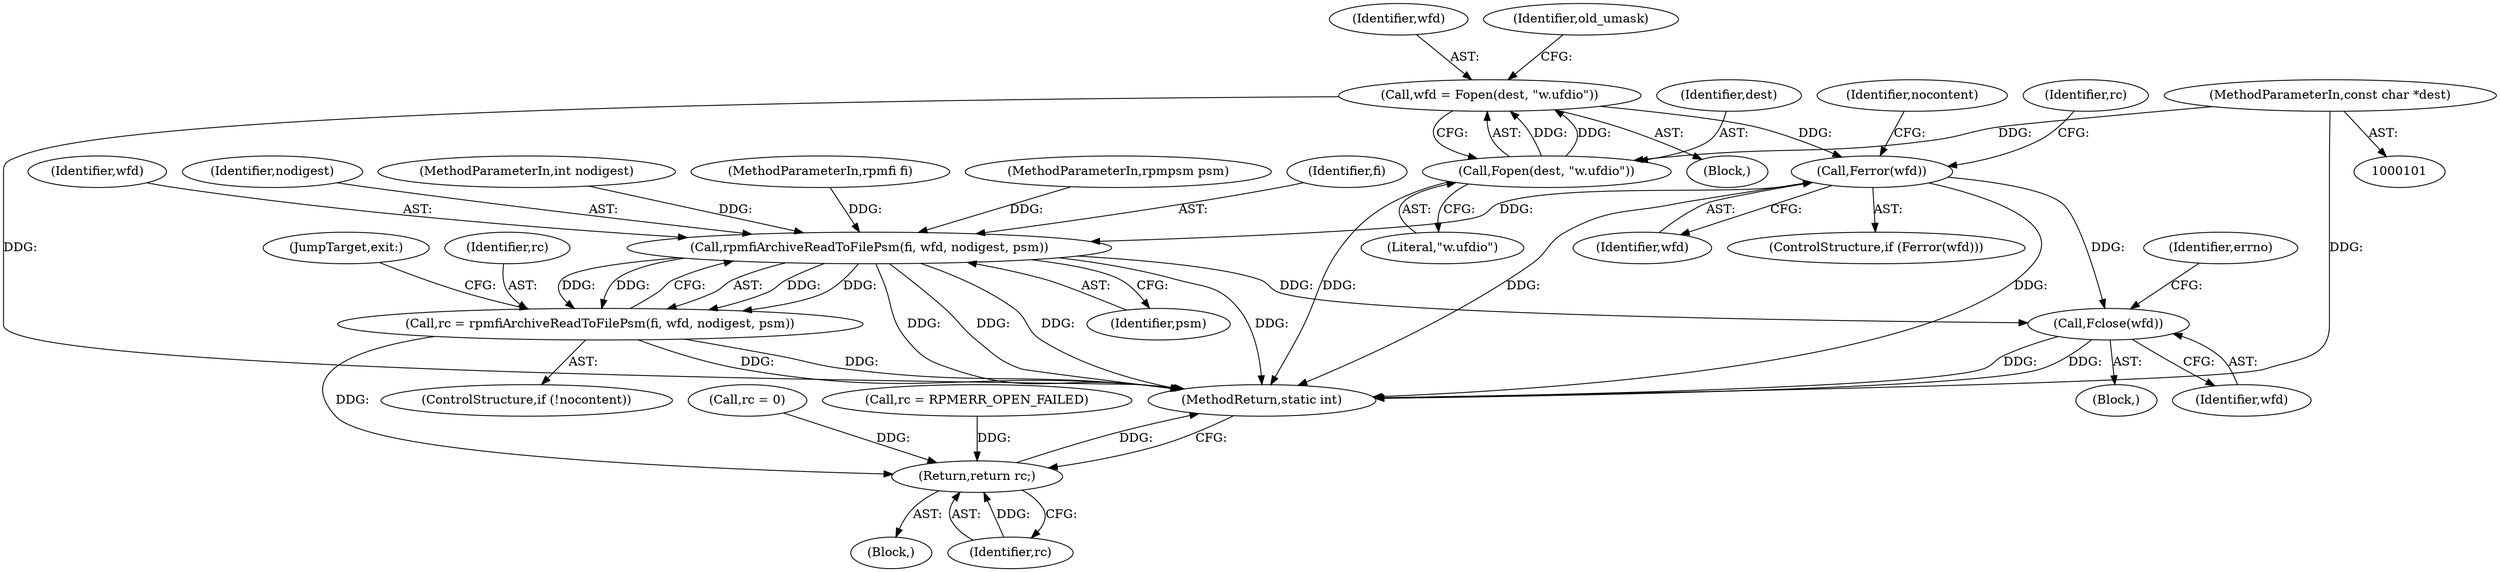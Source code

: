 digraph "1_rpm_404ef011c300207cdb1e531670384564aae04bdc@API" {
"1000122" [label="(Call,wfd = Fopen(dest, \"w.ufdio\"))"];
"1000124" [label="(Call,Fopen(dest, \"w.ufdio\"))"];
"1000103" [label="(MethodParameterIn,const char *dest)"];
"1000130" [label="(Call,Ferror(wfd))"];
"1000142" [label="(Call,rpmfiArchiveReadToFilePsm(fi, wfd, nodigest, psm))"];
"1000140" [label="(Call,rc = rpmfiArchiveReadToFilePsm(fi, wfd, nodigest, psm))"];
"1000160" [label="(Return,return rc;)"];
"1000155" [label="(Call,Fclose(wfd))"];
"1000160" [label="(Return,return rc;)"];
"1000141" [label="(Identifier,rc)"];
"1000122" [label="(Call,wfd = Fopen(dest, \"w.ufdio\"))"];
"1000139" [label="(Identifier,nocontent)"];
"1000105" [label="(MethodParameterIn,int nodigest)"];
"1000102" [label="(MethodParameterIn,rpmfi fi)"];
"1000113" [label="(Call,rc = 0)"];
"1000124" [label="(Call,Fopen(dest, \"w.ufdio\"))"];
"1000137" [label="(ControlStructure,if (!nocontent))"];
"1000158" [label="(Identifier,errno)"];
"1000116" [label="(Block,)"];
"1000123" [label="(Identifier,wfd)"];
"1000133" [label="(Call,rc = RPMERR_OPEN_FAILED)"];
"1000131" [label="(Identifier,wfd)"];
"1000126" [label="(Literal,\"w.ufdio\")"];
"1000130" [label="(Call,Ferror(wfd))"];
"1000162" [label="(MethodReturn,static int)"];
"1000128" [label="(Identifier,old_umask)"];
"1000104" [label="(MethodParameterIn,rpmpsm psm)"];
"1000142" [label="(Call,rpmfiArchiveReadToFilePsm(fi, wfd, nodigest, psm))"];
"1000129" [label="(ControlStructure,if (Ferror(wfd)))"];
"1000150" [label="(Block,)"];
"1000103" [label="(MethodParameterIn,const char *dest)"];
"1000125" [label="(Identifier,dest)"];
"1000146" [label="(Identifier,psm)"];
"1000143" [label="(Identifier,fi)"];
"1000147" [label="(JumpTarget,exit:)"];
"1000107" [label="(Block,)"];
"1000144" [label="(Identifier,wfd)"];
"1000156" [label="(Identifier,wfd)"];
"1000134" [label="(Identifier,rc)"];
"1000155" [label="(Call,Fclose(wfd))"];
"1000145" [label="(Identifier,nodigest)"];
"1000140" [label="(Call,rc = rpmfiArchiveReadToFilePsm(fi, wfd, nodigest, psm))"];
"1000161" [label="(Identifier,rc)"];
"1000122" -> "1000116"  [label="AST: "];
"1000122" -> "1000124"  [label="CFG: "];
"1000123" -> "1000122"  [label="AST: "];
"1000124" -> "1000122"  [label="AST: "];
"1000128" -> "1000122"  [label="CFG: "];
"1000122" -> "1000162"  [label="DDG: "];
"1000124" -> "1000122"  [label="DDG: "];
"1000124" -> "1000122"  [label="DDG: "];
"1000122" -> "1000130"  [label="DDG: "];
"1000124" -> "1000126"  [label="CFG: "];
"1000125" -> "1000124"  [label="AST: "];
"1000126" -> "1000124"  [label="AST: "];
"1000124" -> "1000162"  [label="DDG: "];
"1000103" -> "1000124"  [label="DDG: "];
"1000103" -> "1000101"  [label="AST: "];
"1000103" -> "1000162"  [label="DDG: "];
"1000130" -> "1000129"  [label="AST: "];
"1000130" -> "1000131"  [label="CFG: "];
"1000131" -> "1000130"  [label="AST: "];
"1000134" -> "1000130"  [label="CFG: "];
"1000139" -> "1000130"  [label="CFG: "];
"1000130" -> "1000162"  [label="DDG: "];
"1000130" -> "1000162"  [label="DDG: "];
"1000130" -> "1000142"  [label="DDG: "];
"1000130" -> "1000155"  [label="DDG: "];
"1000142" -> "1000140"  [label="AST: "];
"1000142" -> "1000146"  [label="CFG: "];
"1000143" -> "1000142"  [label="AST: "];
"1000144" -> "1000142"  [label="AST: "];
"1000145" -> "1000142"  [label="AST: "];
"1000146" -> "1000142"  [label="AST: "];
"1000140" -> "1000142"  [label="CFG: "];
"1000142" -> "1000162"  [label="DDG: "];
"1000142" -> "1000162"  [label="DDG: "];
"1000142" -> "1000162"  [label="DDG: "];
"1000142" -> "1000162"  [label="DDG: "];
"1000142" -> "1000140"  [label="DDG: "];
"1000142" -> "1000140"  [label="DDG: "];
"1000142" -> "1000140"  [label="DDG: "];
"1000142" -> "1000140"  [label="DDG: "];
"1000102" -> "1000142"  [label="DDG: "];
"1000105" -> "1000142"  [label="DDG: "];
"1000104" -> "1000142"  [label="DDG: "];
"1000142" -> "1000155"  [label="DDG: "];
"1000140" -> "1000137"  [label="AST: "];
"1000141" -> "1000140"  [label="AST: "];
"1000147" -> "1000140"  [label="CFG: "];
"1000140" -> "1000162"  [label="DDG: "];
"1000140" -> "1000162"  [label="DDG: "];
"1000140" -> "1000160"  [label="DDG: "];
"1000160" -> "1000107"  [label="AST: "];
"1000160" -> "1000161"  [label="CFG: "];
"1000161" -> "1000160"  [label="AST: "];
"1000162" -> "1000160"  [label="CFG: "];
"1000160" -> "1000162"  [label="DDG: "];
"1000161" -> "1000160"  [label="DDG: "];
"1000113" -> "1000160"  [label="DDG: "];
"1000133" -> "1000160"  [label="DDG: "];
"1000155" -> "1000150"  [label="AST: "];
"1000155" -> "1000156"  [label="CFG: "];
"1000156" -> "1000155"  [label="AST: "];
"1000158" -> "1000155"  [label="CFG: "];
"1000155" -> "1000162"  [label="DDG: "];
"1000155" -> "1000162"  [label="DDG: "];
}
